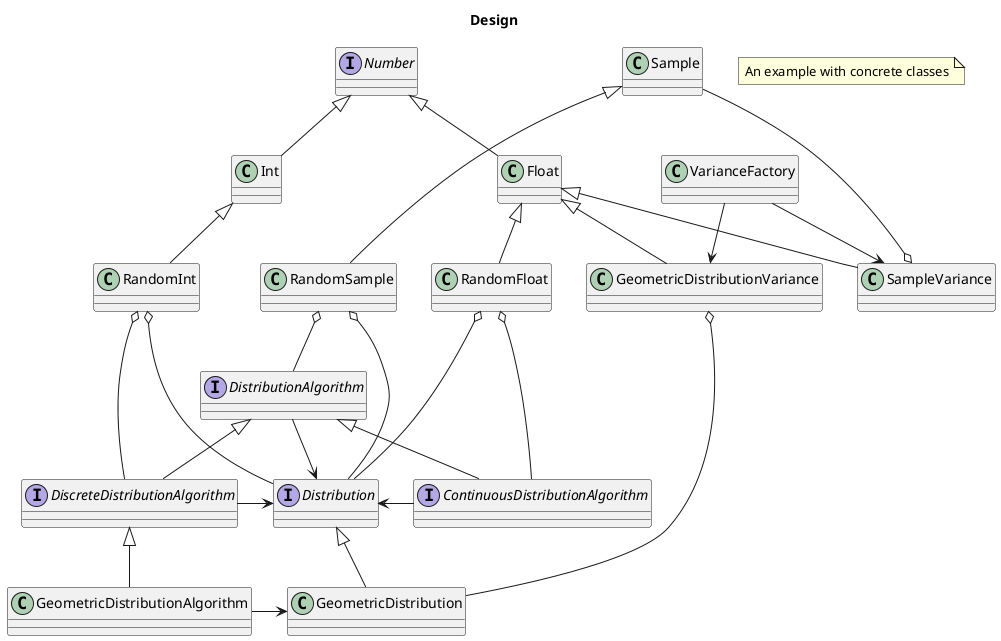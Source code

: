 @startuml

title Design

note "An example with concrete classes" as subtitle

interface Number

class Int
Number <|-- Int

class Float
Number <|-- Float

interface Distribution

class GeometricDistribution
Distribution <|-- GeometricDistribution

class RandomInt
Int <|-- RandomInt
RandomInt o--- Distribution
RandomInt o--- DiscreteDistributionAlgorithm

class RandomFloat
Float <|-- RandomFloat
RandomFloat o--- Distribution
RandomFloat o--- ContinuousDistributionAlgorithm

interface DistributionAlgorithm
DistributionAlgorithm --> Distribution

interface DiscreteDistributionAlgorithm
DistributionAlgorithm <|-- DiscreteDistributionAlgorithm
DiscreteDistributionAlgorithm -> Distribution

interface ContinuousDistributionAlgorithm
DistributionAlgorithm <|-- ContinuousDistributionAlgorithm
Distribution <- ContinuousDistributionAlgorithm

class GeometricDistributionAlgorithm
DiscreteDistributionAlgorithm <|-- GeometricDistributionAlgorithm
GeometricDistributionAlgorithm -> GeometricDistribution

class Sample

class RandomSample
Sample <|--- RandomSample
RandomSample o-- Distribution
RandomSample o-- DistributionAlgorithm

class GeometricDistributionVariance
Float <|-- GeometricDistributionVariance
GeometricDistributionVariance o-- GeometricDistribution

class SampleVariance
Float <|-- SampleVariance
Sample --o SampleVariance

class VarianceFactory
VarianceFactory --> SampleVariance
VarianceFactory --> GeometricDistributionVariance

@enduml
